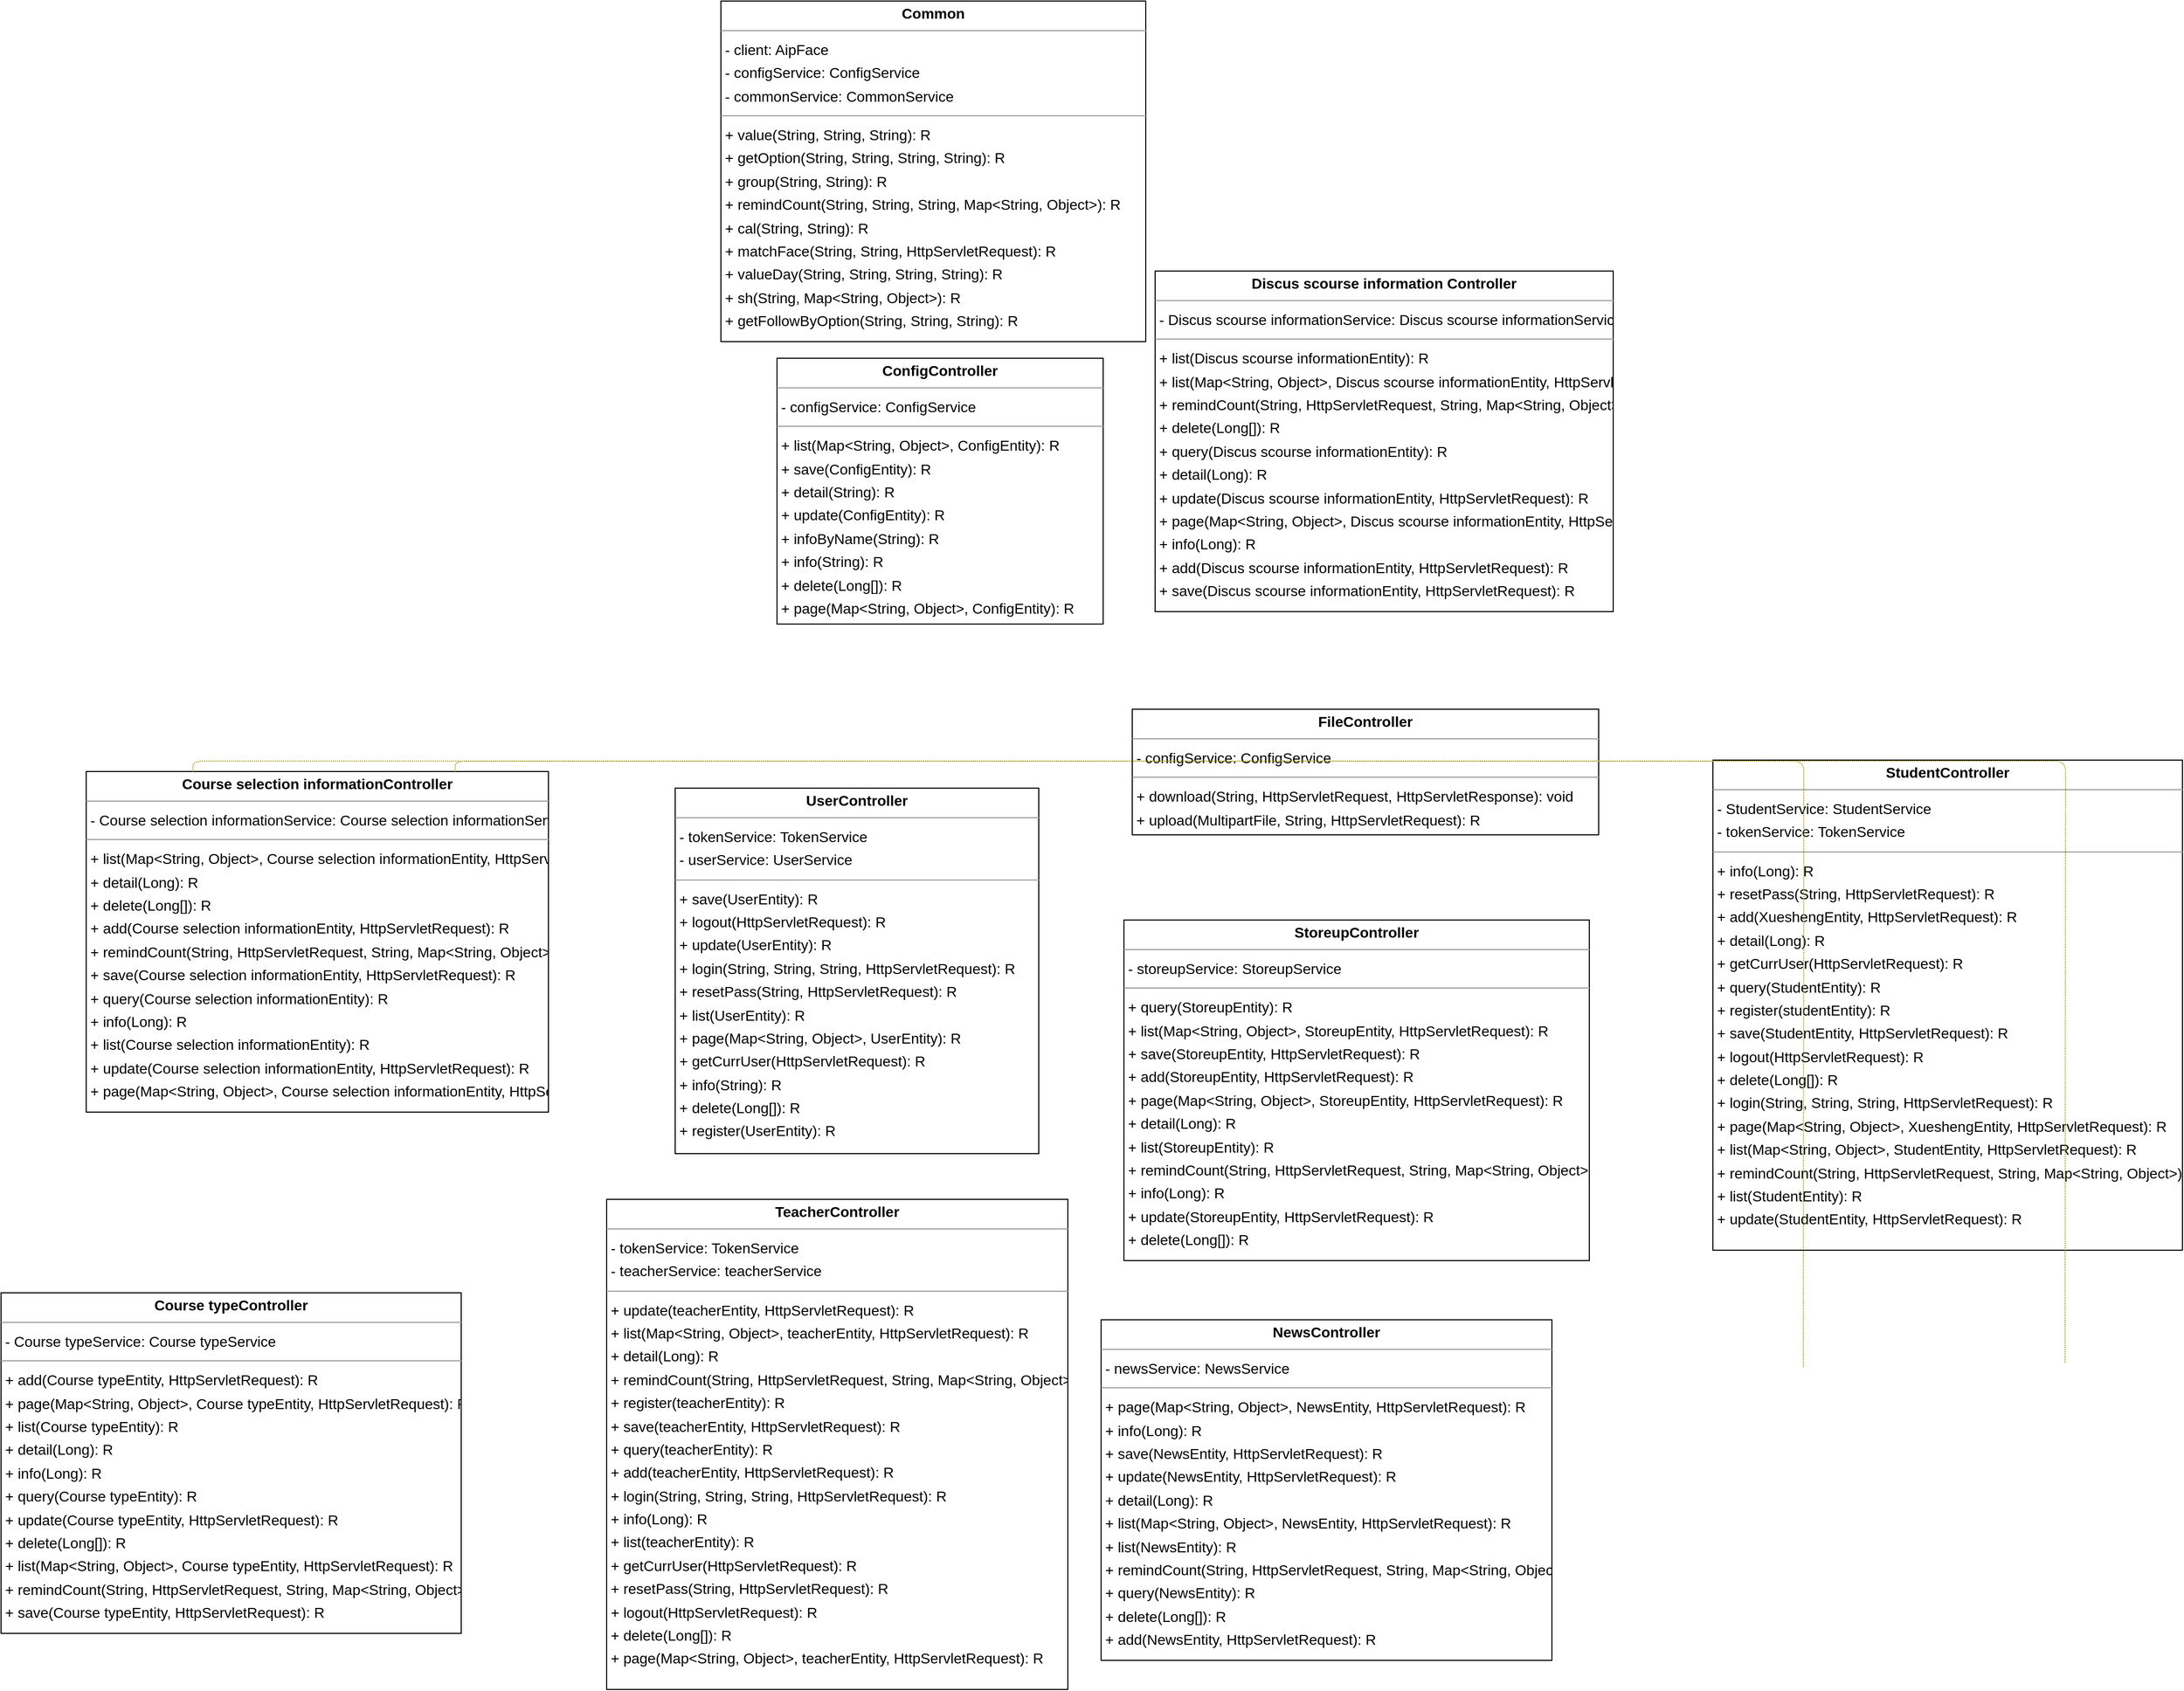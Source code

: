 <mxfile version="24.3.0" type="device">
  <diagram id="n5jTmv_sBcolopOjsEPr" name="第 1 页">
    <mxGraphModel dx="2021" dy="618" grid="1" gridSize="10" guides="1" tooltips="1" connect="1" arrows="1" fold="1" page="0" pageScale="1" pageWidth="827" pageHeight="1169" background="none" math="0" shadow="0">
      <root>
        <mxCell id="0" />
        <mxCell id="1" parent="0" />
        <mxCell id="node1" value="&lt;p style=&quot;margin:0px;margin-top:4px;text-align:center;&quot;&gt;&lt;b&gt;Common&lt;/b&gt;&lt;/p&gt;&lt;hr size=&quot;1&quot;&gt;&lt;p style=&quot;margin:0 0 0 4px;line-height:1.6;&quot;&gt;- client: AipFace&lt;br&gt;- configService: ConfigService&lt;br&gt;- commonService: CommonService&lt;/p&gt;&lt;hr size=&quot;1&quot;&gt;&lt;p style=&quot;margin:0 0 0 4px;line-height:1.6;&quot;&gt;+ value(String, String, String): R&lt;br&gt;+ getOption(String, String, String, String): R&lt;br&gt;+ group(String, String): R&lt;br&gt;+ remindCount(String, String, String, Map&amp;lt;String, Object&amp;gt;): R&lt;br&gt;+ cal(String, String): R&lt;br&gt;+ matchFace(String, String, HttpServletRequest): R&lt;br&gt;+ valueDay(String, String, String, String): R&lt;br&gt;+ sh(String, Map&amp;lt;String, Object&amp;gt;): R&lt;br&gt;+ getFollowByOption(String, String, String): R&lt;/p&gt;" style="verticalAlign=top;align=left;overflow=fill;fontSize=14;fontFamily=Helvetica;html=1;rounded=0;shadow=0;comic=0;labelBackgroundColor=none;strokeWidth=1;" parent="1" vertex="1">
          <mxGeometry x="-97" y="110" width="409" height="328" as="geometry" />
        </mxCell>
        <mxCell id="UmsU5pYUjbPmfsVNiRgL-1" value="&lt;p style=&quot;margin:0px;margin-top:4px;text-align:center;&quot;&gt;&lt;b&gt;ConfigController&lt;/b&gt;&lt;/p&gt;&lt;hr size=&quot;1&quot;/&gt;&lt;p style=&quot;margin:0 0 0 4px;line-height:1.6;&quot;&gt;- configService: ConfigService&lt;/p&gt;&lt;hr size=&quot;1&quot;/&gt;&lt;p style=&quot;margin:0 0 0 4px;line-height:1.6;&quot;&gt;+ list(Map&amp;lt;String, Object&amp;gt;, ConfigEntity): R&lt;br/&gt;+ save(ConfigEntity): R&lt;br/&gt;+ detail(String): R&lt;br/&gt;+ update(ConfigEntity): R&lt;br/&gt;+ infoByName(String): R&lt;br/&gt;+ info(String): R&lt;br/&gt;+ delete(Long[]): R&lt;br/&gt;+ page(Map&amp;lt;String, Object&amp;gt;, ConfigEntity): R&lt;/p&gt;" style="verticalAlign=top;align=left;overflow=fill;fontSize=14;fontFamily=Helvetica;html=1;rounded=0;shadow=0;comic=0;labelBackgroundColor=none;strokeWidth=1;" vertex="1" parent="1">
          <mxGeometry x="-43" y="454" width="314" height="256" as="geometry" />
        </mxCell>
        <mxCell id="UmsU5pYUjbPmfsVNiRgL-2" value="&lt;p style=&quot;margin:0px;margin-top:4px;text-align:center;&quot;&gt;&lt;b&gt;Discus scourse information Controller&lt;/b&gt;&lt;/p&gt;&lt;hr size=&quot;1&quot;&gt;&lt;p style=&quot;margin:0 0 0 4px;line-height:1.6;&quot;&gt;- Discus scourse informationService: Discus scourse informationService&lt;/p&gt;&lt;hr size=&quot;1&quot;&gt;&lt;p style=&quot;margin:0 0 0 4px;line-height:1.6;&quot;&gt;+ list(Discus scourse informationEntity): R&lt;br&gt;+ list(Map&amp;lt;String, Object&amp;gt;, Discus scourse informationEntity, HttpServletRequest): R&lt;br&gt;+ remindCount(String, HttpServletRequest, String, Map&amp;lt;String, Object&amp;gt;): R&lt;br&gt;+ delete(Long[]): R&lt;br&gt;+ query(Discus scourse informationEntity): R&lt;br&gt;+ detail(Long): R&lt;br&gt;+ update(Discus scourse informationEntity, HttpServletRequest): R&lt;br&gt;+ page(Map&amp;lt;String, Object&amp;gt;, Discus scourse informationEntity, HttpServletRequest): R&lt;br&gt;+ info(Long): R&lt;br&gt;+ add(Discus scourse informationEntity, HttpServletRequest): R&lt;br&gt;+ save(Discus scourse informationEntity, HttpServletRequest): R&lt;/p&gt;" style="verticalAlign=top;align=left;overflow=fill;fontSize=14;fontFamily=Helvetica;html=1;rounded=0;shadow=0;comic=0;labelBackgroundColor=none;strokeWidth=1;" vertex="1" parent="1">
          <mxGeometry x="321" y="370" width="441" height="328" as="geometry" />
        </mxCell>
        <mxCell id="UmsU5pYUjbPmfsVNiRgL-3" value="&lt;p style=&quot;margin:0px;margin-top:4px;text-align:center;&quot;&gt;&lt;b&gt;FileController&lt;/b&gt;&lt;/p&gt;&lt;hr size=&quot;1&quot;/&gt;&lt;p style=&quot;margin:0 0 0 4px;line-height:1.6;&quot;&gt;- configService: ConfigService&lt;/p&gt;&lt;hr size=&quot;1&quot;/&gt;&lt;p style=&quot;margin:0 0 0 4px;line-height:1.6;&quot;&gt;+ download(String, HttpServletRequest, HttpServletResponse): void&lt;br/&gt;+ upload(MultipartFile, String, HttpServletRequest): R&lt;/p&gt;" style="verticalAlign=top;align=left;overflow=fill;fontSize=14;fontFamily=Helvetica;html=1;rounded=0;shadow=0;comic=0;labelBackgroundColor=none;strokeWidth=1;" vertex="1" parent="1">
          <mxGeometry x="299" y="792" width="449" height="121" as="geometry" />
        </mxCell>
        <mxCell id="UmsU5pYUjbPmfsVNiRgL-4" value="&lt;p style=&quot;margin:0px;margin-top:4px;text-align:center;&quot;&gt;&lt;b&gt;StudentController&lt;/b&gt;&lt;/p&gt;&lt;hr size=&quot;1&quot;/&gt;&lt;p style=&quot;margin:0 0 0 4px;line-height:1.6;&quot;&gt;- StudentService: StudentService&lt;br/&gt;- tokenService: TokenService&lt;/p&gt;&lt;hr size=&quot;1&quot;/&gt;&lt;p style=&quot;margin:0 0 0 4px;line-height:1.6;&quot;&gt;+ info(Long): R&lt;br/&gt;+ resetPass(String, HttpServletRequest): R&lt;br/&gt;+ add(XueshengEntity, HttpServletRequest): R&lt;br/&gt;+ detail(Long): R&lt;br/&gt;+ getCurrUser(HttpServletRequest): R&lt;br/&gt;+ query(StudentEntity): R&lt;br/&gt;+ register(studentEntity): R&lt;br/&gt;+ save(StudentEntity, HttpServletRequest): R&lt;br/&gt;+ logout(HttpServletRequest): R&lt;br/&gt;+ delete(Long[]): R&lt;br/&gt;+ login(String, String, String, HttpServletRequest): R&lt;br/&gt;+ page(Map&amp;lt;String, Object&amp;gt;, XueshengEntity, HttpServletRequest): R&lt;br/&gt;+ list(Map&amp;lt;String, Object&amp;gt;, StudentEntity, HttpServletRequest): R&lt;br/&gt;+ remindCount(String, HttpServletRequest, String, Map&amp;lt;String, Object&amp;gt;): R&lt;br/&gt;+ list(StudentEntity): R&lt;br/&gt;+ update(StudentEntity, HttpServletRequest): R&lt;/p&gt;" style="verticalAlign=top;align=left;overflow=fill;fontSize=14;fontFamily=Helvetica;html=1;rounded=0;shadow=0;comic=0;labelBackgroundColor=none;strokeWidth=1;" vertex="1" parent="1">
          <mxGeometry x="858" y="841" width="452" height="472" as="geometry" />
        </mxCell>
        <mxCell id="UmsU5pYUjbPmfsVNiRgL-5" value="&lt;p style=&quot;margin:0px;margin-top:4px;text-align:center;&quot;&gt;&lt;b&gt;Course selection informationController&lt;/b&gt;&lt;/p&gt;&lt;hr size=&quot;1&quot;/&gt;&lt;p style=&quot;margin:0 0 0 4px;line-height:1.6;&quot;&gt;- Course selection informationService: Course selection informationService&lt;/p&gt;&lt;hr size=&quot;1&quot;/&gt;&lt;p style=&quot;margin:0 0 0 4px;line-height:1.6;&quot;&gt;+ list(Map&amp;lt;String, Object&amp;gt;, Course selection informationEntity, HttpServletRequest): R&lt;br/&gt;+ detail(Long): R&lt;br/&gt;+ delete(Long[]): R&lt;br/&gt;+ add(Course selection informationEntity, HttpServletRequest): R&lt;br/&gt;+ remindCount(String, HttpServletRequest, String, Map&amp;lt;String, Object&amp;gt;): R&lt;br/&gt;+ save(Course selection informationEntity, HttpServletRequest): R&lt;br/&gt;+ query(Course selection informationEntity): R&lt;br/&gt;+ info(Long): R&lt;br/&gt;+ list(Course selection informationEntity): R&lt;br/&gt;+ update(Course selection informationEntity, HttpServletRequest): R&lt;br/&gt;+ page(Map&amp;lt;String, Object&amp;gt;, Course selection informationEntity, HttpServletRequest): R&lt;/p&gt;" style="verticalAlign=top;align=left;overflow=fill;fontSize=14;fontFamily=Helvetica;html=1;rounded=0;shadow=0;comic=0;labelBackgroundColor=none;strokeWidth=1;" vertex="1" parent="1">
          <mxGeometry x="-708" y="852" width="445" height="328" as="geometry" />
        </mxCell>
        <mxCell id="UmsU5pYUjbPmfsVNiRgL-6" value="" style="html=1;rounded=1;edgeStyle=orthogonalEdgeStyle;dashed=1;dashPattern=1 1;startArrow=none;endArrow=none;strokeColor=#999900;exitX=0.798;exitY=0.000;exitDx=0;exitDy=0;entryX=0.500;entryY=1.000;entryDx=0;entryDy=0;" edge="1" parent="1" source="UmsU5pYUjbPmfsVNiRgL-5">
          <mxGeometry width="50" height="50" relative="1" as="geometry">
            <Array as="points" />
            <mxPoint x="1197" y="1422" as="targetPoint" />
          </mxGeometry>
        </mxCell>
        <mxCell id="UmsU5pYUjbPmfsVNiRgL-7" value="" style="html=1;rounded=1;edgeStyle=orthogonalEdgeStyle;dashed=1;dashPattern=1 1;startArrow=none;endArrow=none;strokeColor=#999900;exitX=0.231;exitY=0.000;exitDx=0;exitDy=0;entryX=0.500;entryY=1.001;entryDx=0;entryDy=0;" edge="1" parent="1" source="UmsU5pYUjbPmfsVNiRgL-5">
          <mxGeometry width="50" height="50" relative="1" as="geometry">
            <Array as="points" />
            <mxPoint x="945" y="1426" as="targetPoint" />
          </mxGeometry>
        </mxCell>
        <mxCell id="UmsU5pYUjbPmfsVNiRgL-8" value="&lt;p style=&quot;margin:0px;margin-top:4px;text-align:center;&quot;&gt;&lt;b&gt;UserController&lt;/b&gt;&lt;/p&gt;&lt;hr size=&quot;1&quot;/&gt;&lt;p style=&quot;margin:0 0 0 4px;line-height:1.6;&quot;&gt;- tokenService: TokenService&lt;br/&gt;- userService: UserService&lt;/p&gt;&lt;hr size=&quot;1&quot;/&gt;&lt;p style=&quot;margin:0 0 0 4px;line-height:1.6;&quot;&gt;+ save(UserEntity): R&lt;br/&gt;+ logout(HttpServletRequest): R&lt;br/&gt;+ update(UserEntity): R&lt;br/&gt;+ login(String, String, String, HttpServletRequest): R&lt;br/&gt;+ resetPass(String, HttpServletRequest): R&lt;br/&gt;+ list(UserEntity): R&lt;br/&gt;+ page(Map&amp;lt;String, Object&amp;gt;, UserEntity): R&lt;br/&gt;+ getCurrUser(HttpServletRequest): R&lt;br/&gt;+ info(String): R&lt;br/&gt;+ delete(Long[]): R&lt;br/&gt;+ register(UserEntity): R&lt;/p&gt;" style="verticalAlign=top;align=left;overflow=fill;fontSize=14;fontFamily=Helvetica;html=1;rounded=0;shadow=0;comic=0;labelBackgroundColor=none;strokeWidth=1;" vertex="1" parent="1">
          <mxGeometry x="-141" y="868" width="350" height="352" as="geometry" />
        </mxCell>
        <mxCell id="UmsU5pYUjbPmfsVNiRgL-9" value="&lt;p style=&quot;margin:0px;margin-top:4px;text-align:center;&quot;&gt;&lt;b&gt;StoreupController&lt;/b&gt;&lt;/p&gt;&lt;hr size=&quot;1&quot;/&gt;&lt;p style=&quot;margin:0 0 0 4px;line-height:1.6;&quot;&gt;- storeupService: StoreupService&lt;/p&gt;&lt;hr size=&quot;1&quot;/&gt;&lt;p style=&quot;margin:0 0 0 4px;line-height:1.6;&quot;&gt;+ query(StoreupEntity): R&lt;br/&gt;+ list(Map&amp;lt;String, Object&amp;gt;, StoreupEntity, HttpServletRequest): R&lt;br/&gt;+ save(StoreupEntity, HttpServletRequest): R&lt;br/&gt;+ add(StoreupEntity, HttpServletRequest): R&lt;br/&gt;+ page(Map&amp;lt;String, Object&amp;gt;, StoreupEntity, HttpServletRequest): R&lt;br/&gt;+ detail(Long): R&lt;br/&gt;+ list(StoreupEntity): R&lt;br/&gt;+ remindCount(String, HttpServletRequest, String, Map&amp;lt;String, Object&amp;gt;): R&lt;br/&gt;+ info(Long): R&lt;br/&gt;+ update(StoreupEntity, HttpServletRequest): R&lt;br/&gt;+ delete(Long[]): R&lt;/p&gt;" style="verticalAlign=top;align=left;overflow=fill;fontSize=14;fontFamily=Helvetica;html=1;rounded=0;shadow=0;comic=0;labelBackgroundColor=none;strokeWidth=1;" vertex="1" parent="1">
          <mxGeometry x="291" y="995" width="448" height="328" as="geometry" />
        </mxCell>
        <mxCell id="UmsU5pYUjbPmfsVNiRgL-10" value="&lt;p style=&quot;margin:0px;margin-top:4px;text-align:center;&quot;&gt;&lt;b&gt;NewsController&lt;/b&gt;&lt;/p&gt;&lt;hr size=&quot;1&quot;/&gt;&lt;p style=&quot;margin:0 0 0 4px;line-height:1.6;&quot;&gt;- newsService: NewsService&lt;/p&gt;&lt;hr size=&quot;1&quot;/&gt;&lt;p style=&quot;margin:0 0 0 4px;line-height:1.6;&quot;&gt;+ page(Map&amp;lt;String, Object&amp;gt;, NewsEntity, HttpServletRequest): R&lt;br/&gt;+ info(Long): R&lt;br/&gt;+ save(NewsEntity, HttpServletRequest): R&lt;br/&gt;+ update(NewsEntity, HttpServletRequest): R&lt;br/&gt;+ detail(Long): R&lt;br/&gt;+ list(Map&amp;lt;String, Object&amp;gt;, NewsEntity, HttpServletRequest): R&lt;br/&gt;+ list(NewsEntity): R&lt;br/&gt;+ remindCount(String, HttpServletRequest, String, Map&amp;lt;String, Object&amp;gt;): R&lt;br/&gt;+ query(NewsEntity): R&lt;br/&gt;+ delete(Long[]): R&lt;br/&gt;+ add(NewsEntity, HttpServletRequest): R&lt;/p&gt;" style="verticalAlign=top;align=left;overflow=fill;fontSize=14;fontFamily=Helvetica;html=1;rounded=0;shadow=0;comic=0;labelBackgroundColor=none;strokeWidth=1;" vertex="1" parent="1">
          <mxGeometry x="269" y="1380" width="434" height="328" as="geometry" />
        </mxCell>
        <mxCell id="UmsU5pYUjbPmfsVNiRgL-11" value="&lt;p style=&quot;margin:0px;margin-top:4px;text-align:center;&quot;&gt;&lt;b&gt;Course typeController&lt;/b&gt;&lt;/p&gt;&lt;hr size=&quot;1&quot;/&gt;&lt;p style=&quot;margin:0 0 0 4px;line-height:1.6;&quot;&gt;- Course typeService: Course typeService&lt;/p&gt;&lt;hr size=&quot;1&quot;/&gt;&lt;p style=&quot;margin:0 0 0 4px;line-height:1.6;&quot;&gt;+ add(Course typeEntity, HttpServletRequest): R&lt;br/&gt;+ page(Map&amp;lt;String, Object&amp;gt;, Course typeEntity, HttpServletRequest): R&lt;br/&gt;+ list(Course typeEntity): R&lt;br/&gt;+ detail(Long): R&lt;br/&gt;+ info(Long): R&lt;br/&gt;+ query(Course typeEntity): R&lt;br/&gt;+ update(Course typeEntity, HttpServletRequest): R&lt;br/&gt;+ delete(Long[]): R&lt;br/&gt;+ list(Map&amp;lt;String, Object&amp;gt;, Course typeEntity, HttpServletRequest): R&lt;br/&gt;+ remindCount(String, HttpServletRequest, String, Map&amp;lt;String, Object&amp;gt;): R&lt;br/&gt;+ save(Course typeEntity, HttpServletRequest): R&lt;/p&gt;" style="verticalAlign=top;align=left;overflow=fill;fontSize=14;fontFamily=Helvetica;html=1;rounded=0;shadow=0;comic=0;labelBackgroundColor=none;strokeWidth=1;" vertex="1" parent="1">
          <mxGeometry x="-790" y="1354" width="443" height="328" as="geometry" />
        </mxCell>
        <mxCell id="UmsU5pYUjbPmfsVNiRgL-12" value="&lt;p style=&quot;margin:0px;margin-top:4px;text-align:center;&quot;&gt;&lt;b&gt;TeacherController&lt;/b&gt;&lt;/p&gt;&lt;hr size=&quot;1&quot;&gt;&lt;p style=&quot;margin:0 0 0 4px;line-height:1.6;&quot;&gt;- tokenService: TokenService&lt;br&gt;- teacherService: teacherService&lt;/p&gt;&lt;hr size=&quot;1&quot;&gt;&lt;p style=&quot;margin:0 0 0 4px;line-height:1.6;&quot;&gt;+ update(teacherEntity, HttpServletRequest): R&lt;br&gt;+ list(Map&amp;lt;String, Object&amp;gt;, teacherEntity, HttpServletRequest): R&lt;br&gt;+ detail(Long): R&lt;br&gt;+ remindCount(String, HttpServletRequest, String, Map&amp;lt;String, Object&amp;gt;): R&lt;br&gt;+ register(teacherEntity): R&lt;br&gt;+ save(teacherEntity, HttpServletRequest): R&lt;br&gt;+ query(teacherEntity): R&lt;br&gt;+ add(teacherEntity, HttpServletRequest): R&lt;br&gt;+ login(String, String, String, HttpServletRequest): R&lt;br&gt;+ info(Long): R&lt;br&gt;+ list(teacherEntity): R&lt;br&gt;+ getCurrUser(HttpServletRequest): R&lt;br&gt;+ resetPass(String, HttpServletRequest): R&lt;br&gt;+ logout(HttpServletRequest): R&lt;br&gt;+ delete(Long[]): R&lt;br&gt;+ page(Map&amp;lt;String, Object&amp;gt;, teacherEntity, HttpServletRequest): R&lt;/p&gt;" style="verticalAlign=top;align=left;overflow=fill;fontSize=14;fontFamily=Helvetica;html=1;rounded=0;shadow=0;comic=0;labelBackgroundColor=none;strokeWidth=1;" vertex="1" parent="1">
          <mxGeometry x="-207" y="1264" width="444" height="472" as="geometry" />
        </mxCell>
      </root>
    </mxGraphModel>
  </diagram>
</mxfile>
